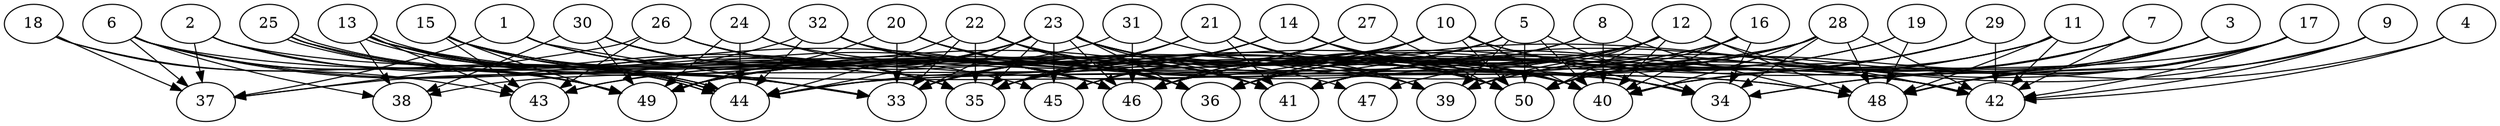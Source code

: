// DAG automatically generated by daggen at Thu Oct  3 14:07:56 2019
// ./daggen --dot -n 50 --ccr 0.3 --fat 0.9 --regular 0.9 --density 0.5 --mindata 5242880 --maxdata 52428800 
digraph G {
  1 [size="120193707", alpha="0.03", expect_size="36058112"] 
  1 -> 33 [size ="36058112"]
  1 -> 35 [size ="36058112"]
  1 -> 36 [size ="36058112"]
  1 -> 37 [size ="36058112"]
  1 -> 46 [size ="36058112"]
  2 [size="60852907", alpha="0.18", expect_size="18255872"] 
  2 -> 35 [size ="18255872"]
  2 -> 37 [size ="18255872"]
  2 -> 39 [size ="18255872"]
  2 -> 49 [size ="18255872"]
  3 [size="152999253", alpha="0.02", expect_size="45899776"] 
  3 -> 34 [size ="45899776"]
  3 -> 39 [size ="45899776"]
  3 -> 48 [size ="45899776"]
  3 -> 50 [size ="45899776"]
  4 [size="160686080", alpha="0.07", expect_size="48205824"] 
  4 -> 40 [size ="48205824"]
  4 -> 42 [size ="48205824"]
  5 [size="111766187", alpha="0.14", expect_size="33529856"] 
  5 -> 34 [size ="33529856"]
  5 -> 35 [size ="33529856"]
  5 -> 39 [size ="33529856"]
  5 -> 40 [size ="33529856"]
  5 -> 46 [size ="33529856"]
  5 -> 49 [size ="33529856"]
  5 -> 50 [size ="33529856"]
  6 [size="117995520", alpha="0.06", expect_size="35398656"] 
  6 -> 33 [size ="35398656"]
  6 -> 37 [size ="35398656"]
  6 -> 38 [size ="35398656"]
  6 -> 40 [size ="35398656"]
  6 -> 44 [size ="35398656"]
  6 -> 46 [size ="35398656"]
  6 -> 49 [size ="35398656"]
  7 [size="128884053", alpha="0.02", expect_size="38665216"] 
  7 -> 36 [size ="38665216"]
  7 -> 40 [size ="38665216"]
  7 -> 42 [size ="38665216"]
  7 -> 47 [size ="38665216"]
  8 [size="23825067", alpha="0.13", expect_size="7147520"] 
  8 -> 40 [size ="7147520"]
  8 -> 45 [size ="7147520"]
  8 -> 48 [size ="7147520"]
  8 -> 49 [size ="7147520"]
  9 [size="142305280", alpha="0.11", expect_size="42691584"] 
  9 -> 36 [size ="42691584"]
  9 -> 42 [size ="42691584"]
  9 -> 48 [size ="42691584"]
  10 [size="76079787", alpha="0.19", expect_size="22823936"] 
  10 -> 33 [size ="22823936"]
  10 -> 34 [size ="22823936"]
  10 -> 36 [size ="22823936"]
  10 -> 38 [size ="22823936"]
  10 -> 40 [size ="22823936"]
  10 -> 42 [size ="22823936"]
  10 -> 43 [size ="22823936"]
  10 -> 50 [size ="22823936"]
  11 [size="148360533", alpha="0.07", expect_size="44508160"] 
  11 -> 39 [size ="44508160"]
  11 -> 41 [size ="44508160"]
  11 -> 42 [size ="44508160"]
  11 -> 46 [size ="44508160"]
  11 -> 48 [size ="44508160"]
  12 [size="168151040", alpha="0.15", expect_size="50445312"] 
  12 -> 33 [size ="50445312"]
  12 -> 36 [size ="50445312"]
  12 -> 39 [size ="50445312"]
  12 -> 40 [size ="50445312"]
  12 -> 41 [size ="50445312"]
  12 -> 42 [size ="50445312"]
  12 -> 44 [size ="50445312"]
  12 -> 46 [size ="50445312"]
  12 -> 48 [size ="50445312"]
  12 -> 50 [size ="50445312"]
  13 [size="153204053", alpha="0.18", expect_size="45961216"] 
  13 -> 33 [size ="45961216"]
  13 -> 35 [size ="45961216"]
  13 -> 38 [size ="45961216"]
  13 -> 41 [size ="45961216"]
  13 -> 43 [size ="45961216"]
  13 -> 44 [size ="45961216"]
  13 -> 44 [size ="45961216"]
  13 -> 48 [size ="45961216"]
  14 [size="172550827", alpha="0.15", expect_size="51765248"] 
  14 -> 33 [size ="51765248"]
  14 -> 35 [size ="51765248"]
  14 -> 40 [size ="51765248"]
  14 -> 42 [size ="51765248"]
  14 -> 44 [size ="51765248"]
  14 -> 50 [size ="51765248"]
  15 [size="68099413", alpha="0.08", expect_size="20429824"] 
  15 -> 33 [size ="20429824"]
  15 -> 35 [size ="20429824"]
  15 -> 43 [size ="20429824"]
  15 -> 44 [size ="20429824"]
  15 -> 45 [size ="20429824"]
  15 -> 46 [size ="20429824"]
  15 -> 49 [size ="20429824"]
  16 [size="20384427", alpha="0.04", expect_size="6115328"] 
  16 -> 34 [size ="6115328"]
  16 -> 35 [size ="6115328"]
  16 -> 40 [size ="6115328"]
  16 -> 46 [size ="6115328"]
  16 -> 50 [size ="6115328"]
  17 [size="69625173", alpha="0.02", expect_size="20887552"] 
  17 -> 34 [size ="20887552"]
  17 -> 35 [size ="20887552"]
  17 -> 40 [size ="20887552"]
  17 -> 41 [size ="20887552"]
  17 -> 42 [size ="20887552"]
  17 -> 48 [size ="20887552"]
  18 [size="88760320", alpha="0.03", expect_size="26628096"] 
  18 -> 37 [size ="26628096"]
  18 -> 43 [size ="26628096"]
  18 -> 49 [size ="26628096"]
  19 [size="34225493", alpha="0.02", expect_size="10267648"] 
  19 -> 36 [size ="10267648"]
  19 -> 41 [size ="10267648"]
  19 -> 48 [size ="10267648"]
  20 [size="119896747", alpha="0.08", expect_size="35969024"] 
  20 -> 33 [size ="35969024"]
  20 -> 36 [size ="35969024"]
  20 -> 41 [size ="35969024"]
  20 -> 49 [size ="35969024"]
  20 -> 50 [size ="35969024"]
  21 [size="110701227", alpha="0.06", expect_size="33210368"] 
  21 -> 33 [size ="33210368"]
  21 -> 35 [size ="33210368"]
  21 -> 39 [size ="33210368"]
  21 -> 41 [size ="33210368"]
  21 -> 50 [size ="33210368"]
  22 [size="169082880", alpha="0.10", expect_size="50724864"] 
  22 -> 33 [size ="50724864"]
  22 -> 35 [size ="50724864"]
  22 -> 36 [size ="50724864"]
  22 -> 40 [size ="50724864"]
  22 -> 41 [size ="50724864"]
  22 -> 44 [size ="50724864"]
  23 [size="133041493", alpha="0.11", expect_size="39912448"] 
  23 -> 33 [size ="39912448"]
  23 -> 34 [size ="39912448"]
  23 -> 35 [size ="39912448"]
  23 -> 36 [size ="39912448"]
  23 -> 39 [size ="39912448"]
  23 -> 40 [size ="39912448"]
  23 -> 41 [size ="39912448"]
  23 -> 43 [size ="39912448"]
  23 -> 44 [size ="39912448"]
  23 -> 45 [size ="39912448"]
  23 -> 46 [size ="39912448"]
  23 -> 49 [size ="39912448"]
  23 -> 50 [size ="39912448"]
  24 [size="119220907", alpha="0.10", expect_size="35766272"] 
  24 -> 34 [size ="35766272"]
  24 -> 36 [size ="35766272"]
  24 -> 44 [size ="35766272"]
  24 -> 49 [size ="35766272"]
  25 [size="81438720", alpha="0.02", expect_size="24431616"] 
  25 -> 35 [size ="24431616"]
  25 -> 44 [size ="24431616"]
  25 -> 44 [size ="24431616"]
  25 -> 46 [size ="24431616"]
  25 -> 49 [size ="24431616"]
  26 [size="144110933", alpha="0.06", expect_size="43233280"] 
  26 -> 37 [size ="43233280"]
  26 -> 40 [size ="43233280"]
  26 -> 43 [size ="43233280"]
  26 -> 46 [size ="43233280"]
  26 -> 47 [size ="43233280"]
  27 [size="17486507", alpha="0.04", expect_size="5245952"] 
  27 -> 45 [size ="5245952"]
  27 -> 46 [size ="5245952"]
  27 -> 50 [size ="5245952"]
  28 [size="34996907", alpha="0.03", expect_size="10499072"] 
  28 -> 34 [size ="10499072"]
  28 -> 35 [size ="10499072"]
  28 -> 40 [size ="10499072"]
  28 -> 41 [size ="10499072"]
  28 -> 42 [size ="10499072"]
  28 -> 44 [size ="10499072"]
  28 -> 46 [size ="10499072"]
  28 -> 48 [size ="10499072"]
  29 [size="58432853", alpha="0.18", expect_size="17529856"] 
  29 -> 41 [size ="17529856"]
  29 -> 42 [size ="17529856"]
  29 -> 46 [size ="17529856"]
  29 -> 50 [size ="17529856"]
  30 [size="76697600", alpha="0.01", expect_size="23009280"] 
  30 -> 35 [size ="23009280"]
  30 -> 36 [size ="23009280"]
  30 -> 38 [size ="23009280"]
  30 -> 41 [size ="23009280"]
  30 -> 46 [size ="23009280"]
  30 -> 49 [size ="23009280"]
  31 [size="136854187", alpha="0.20", expect_size="41056256"] 
  31 -> 42 [size ="41056256"]
  31 -> 46 [size ="41056256"]
  31 -> 49 [size ="41056256"]
  32 [size="27047253", alpha="0.18", expect_size="8114176"] 
  32 -> 36 [size ="8114176"]
  32 -> 37 [size ="8114176"]
  32 -> 41 [size ="8114176"]
  32 -> 44 [size ="8114176"]
  32 -> 46 [size ="8114176"]
  32 -> 48 [size ="8114176"]
  33 [size="105229653", alpha="0.13", expect_size="31568896"] 
  34 [size="35058347", alpha="0.09", expect_size="10517504"] 
  35 [size="117039787", alpha="0.10", expect_size="35111936"] 
  36 [size="130891093", alpha="0.12", expect_size="39267328"] 
  37 [size="19845120", alpha="0.01", expect_size="5953536"] 
  38 [size="52599467", alpha="0.19", expect_size="15779840"] 
  39 [size="78219947", alpha="0.18", expect_size="23465984"] 
  40 [size="64245760", alpha="0.11", expect_size="19273728"] 
  41 [size="69287253", alpha="0.16", expect_size="20786176"] 
  42 [size="66938880", alpha="0.20", expect_size="20081664"] 
  43 [size="50592427", alpha="0.19", expect_size="15177728"] 
  44 [size="155979093", alpha="0.10", expect_size="46793728"] 
  45 [size="66314240", alpha="0.10", expect_size="19894272"] 
  46 [size="146790400", alpha="0.06", expect_size="44037120"] 
  47 [size="85749760", alpha="0.02", expect_size="25724928"] 
  48 [size="92624213", alpha="0.20", expect_size="27787264"] 
  49 [size="81414827", alpha="0.03", expect_size="24424448"] 
  50 [size="68870827", alpha="0.14", expect_size="20661248"] 
}
